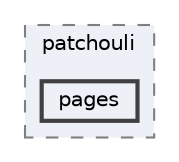 digraph "pages"
{
 // LATEX_PDF_SIZE
  bgcolor="transparent";
  edge [fontname=Helvetica,fontsize=10,labelfontname=Helvetica,labelfontsize=10];
  node [fontname=Helvetica,fontsize=10,shape=box,height=0.2,width=0.4];
  compound=true
  subgraph clusterdir_5344376f7724e40bd78389154f9fc04d {
    graph [ bgcolor="#edf0f7", pencolor="grey50", label="patchouli", fontname=Helvetica,fontsize=10 style="filled,dashed", URL="dir_5344376f7724e40bd78389154f9fc04d.html",tooltip=""]
  dir_74c58aac0bdcb62ccbf8cc012ae0c4b9 [label="pages", fillcolor="#edf0f7", color="grey25", style="filled,bold", URL="dir_74c58aac0bdcb62ccbf8cc012ae0c4b9.html",tooltip=""];
  }
}
